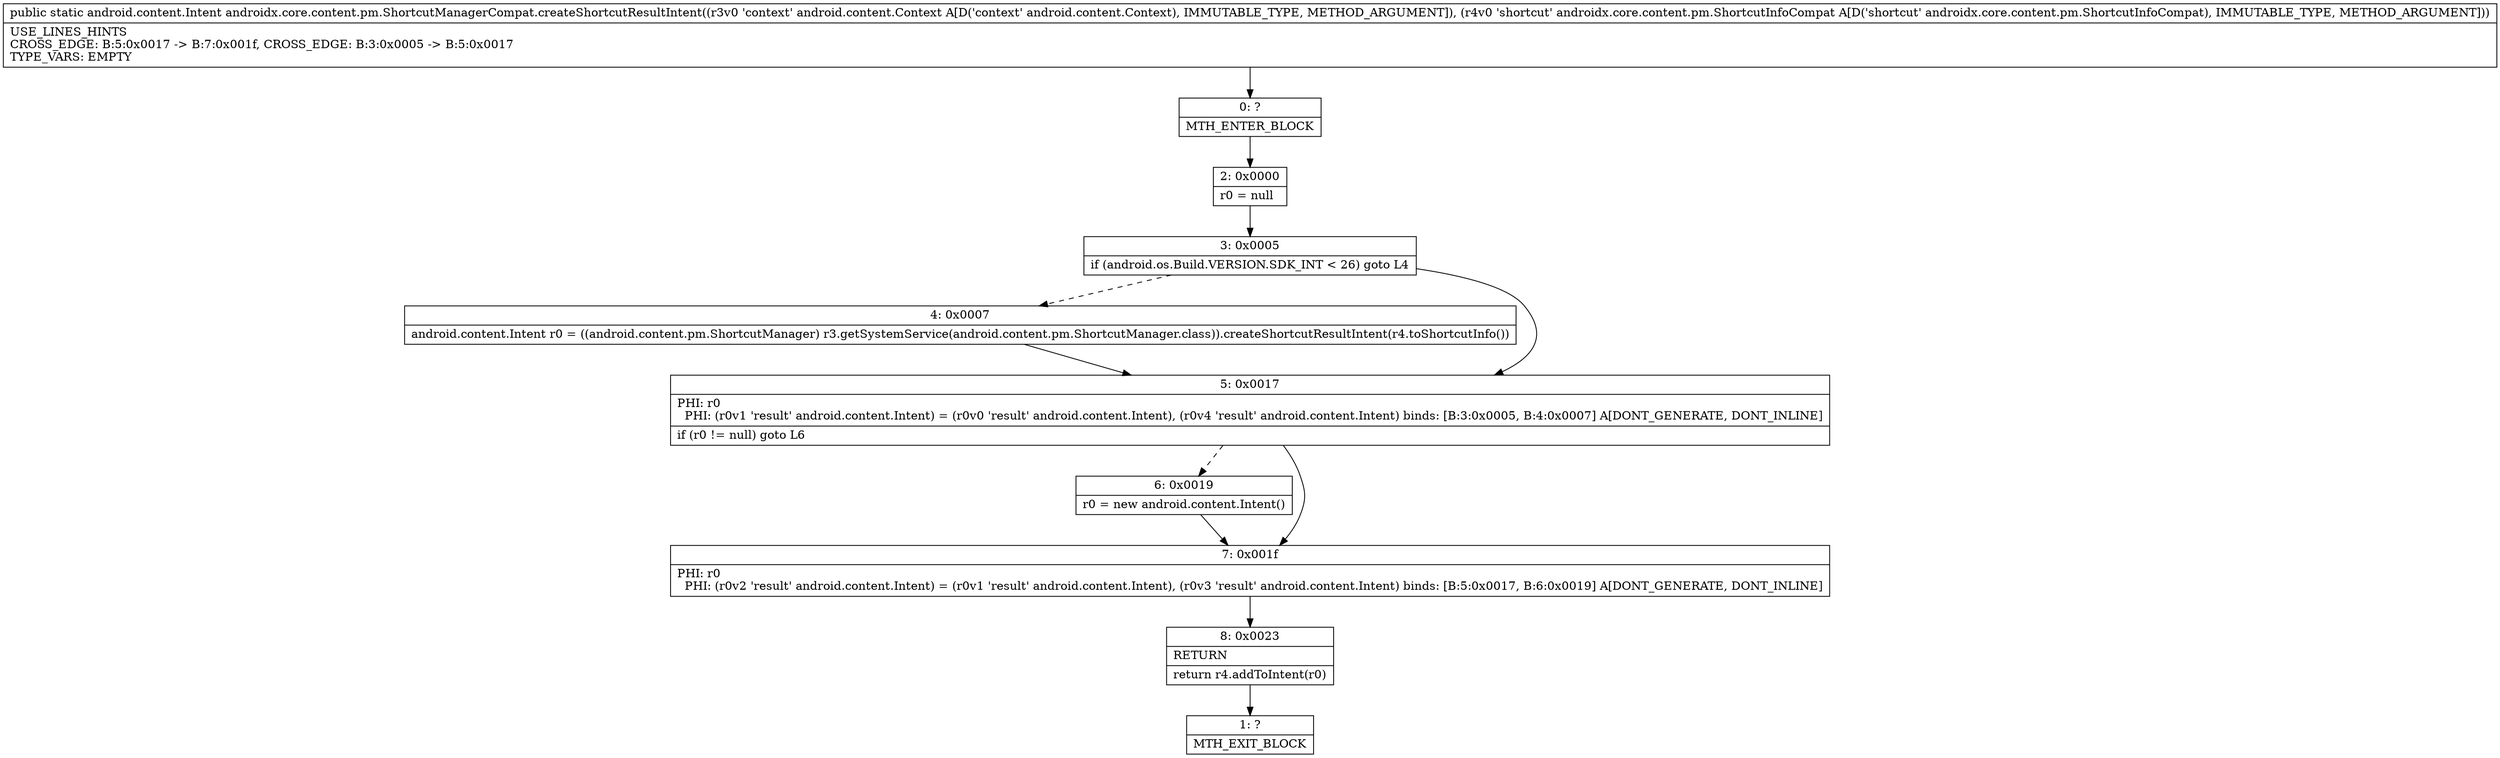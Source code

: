 digraph "CFG forandroidx.core.content.pm.ShortcutManagerCompat.createShortcutResultIntent(Landroid\/content\/Context;Landroidx\/core\/content\/pm\/ShortcutInfoCompat;)Landroid\/content\/Intent;" {
Node_0 [shape=record,label="{0\:\ ?|MTH_ENTER_BLOCK\l}"];
Node_2 [shape=record,label="{2\:\ 0x0000|r0 = null\l}"];
Node_3 [shape=record,label="{3\:\ 0x0005|if (android.os.Build.VERSION.SDK_INT \< 26) goto L4\l}"];
Node_4 [shape=record,label="{4\:\ 0x0007|android.content.Intent r0 = ((android.content.pm.ShortcutManager) r3.getSystemService(android.content.pm.ShortcutManager.class)).createShortcutResultIntent(r4.toShortcutInfo())\l}"];
Node_5 [shape=record,label="{5\:\ 0x0017|PHI: r0 \l  PHI: (r0v1 'result' android.content.Intent) = (r0v0 'result' android.content.Intent), (r0v4 'result' android.content.Intent) binds: [B:3:0x0005, B:4:0x0007] A[DONT_GENERATE, DONT_INLINE]\l|if (r0 != null) goto L6\l}"];
Node_6 [shape=record,label="{6\:\ 0x0019|r0 = new android.content.Intent()\l}"];
Node_7 [shape=record,label="{7\:\ 0x001f|PHI: r0 \l  PHI: (r0v2 'result' android.content.Intent) = (r0v1 'result' android.content.Intent), (r0v3 'result' android.content.Intent) binds: [B:5:0x0017, B:6:0x0019] A[DONT_GENERATE, DONT_INLINE]\l}"];
Node_8 [shape=record,label="{8\:\ 0x0023|RETURN\l|return r4.addToIntent(r0)\l}"];
Node_1 [shape=record,label="{1\:\ ?|MTH_EXIT_BLOCK\l}"];
MethodNode[shape=record,label="{public static android.content.Intent androidx.core.content.pm.ShortcutManagerCompat.createShortcutResultIntent((r3v0 'context' android.content.Context A[D('context' android.content.Context), IMMUTABLE_TYPE, METHOD_ARGUMENT]), (r4v0 'shortcut' androidx.core.content.pm.ShortcutInfoCompat A[D('shortcut' androidx.core.content.pm.ShortcutInfoCompat), IMMUTABLE_TYPE, METHOD_ARGUMENT]))  | USE_LINES_HINTS\lCROSS_EDGE: B:5:0x0017 \-\> B:7:0x001f, CROSS_EDGE: B:3:0x0005 \-\> B:5:0x0017\lTYPE_VARS: EMPTY\l}"];
MethodNode -> Node_0;Node_0 -> Node_2;
Node_2 -> Node_3;
Node_3 -> Node_4[style=dashed];
Node_3 -> Node_5;
Node_4 -> Node_5;
Node_5 -> Node_6[style=dashed];
Node_5 -> Node_7;
Node_6 -> Node_7;
Node_7 -> Node_8;
Node_8 -> Node_1;
}

